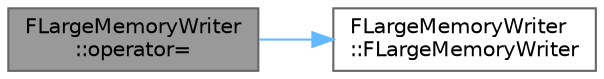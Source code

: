 digraph "FLargeMemoryWriter::operator="
{
 // INTERACTIVE_SVG=YES
 // LATEX_PDF_SIZE
  bgcolor="transparent";
  edge [fontname=Helvetica,fontsize=10,labelfontname=Helvetica,labelfontsize=10];
  node [fontname=Helvetica,fontsize=10,shape=box,height=0.2,width=0.4];
  rankdir="LR";
  Node1 [id="Node000001",label="FLargeMemoryWriter\l::operator=",height=0.2,width=0.4,color="gray40", fillcolor="grey60", style="filled", fontcolor="black",tooltip=" "];
  Node1 -> Node2 [id="edge1_Node000001_Node000002",color="steelblue1",style="solid",tooltip=" "];
  Node2 [id="Node000002",label="FLargeMemoryWriter\l::FLargeMemoryWriter",height=0.2,width=0.4,color="grey40", fillcolor="white", style="filled",URL="$da/df3/classFLargeMemoryWriter.html#aa1b54402b0bd136d4cb7eb6275635853",tooltip=" "];
}
